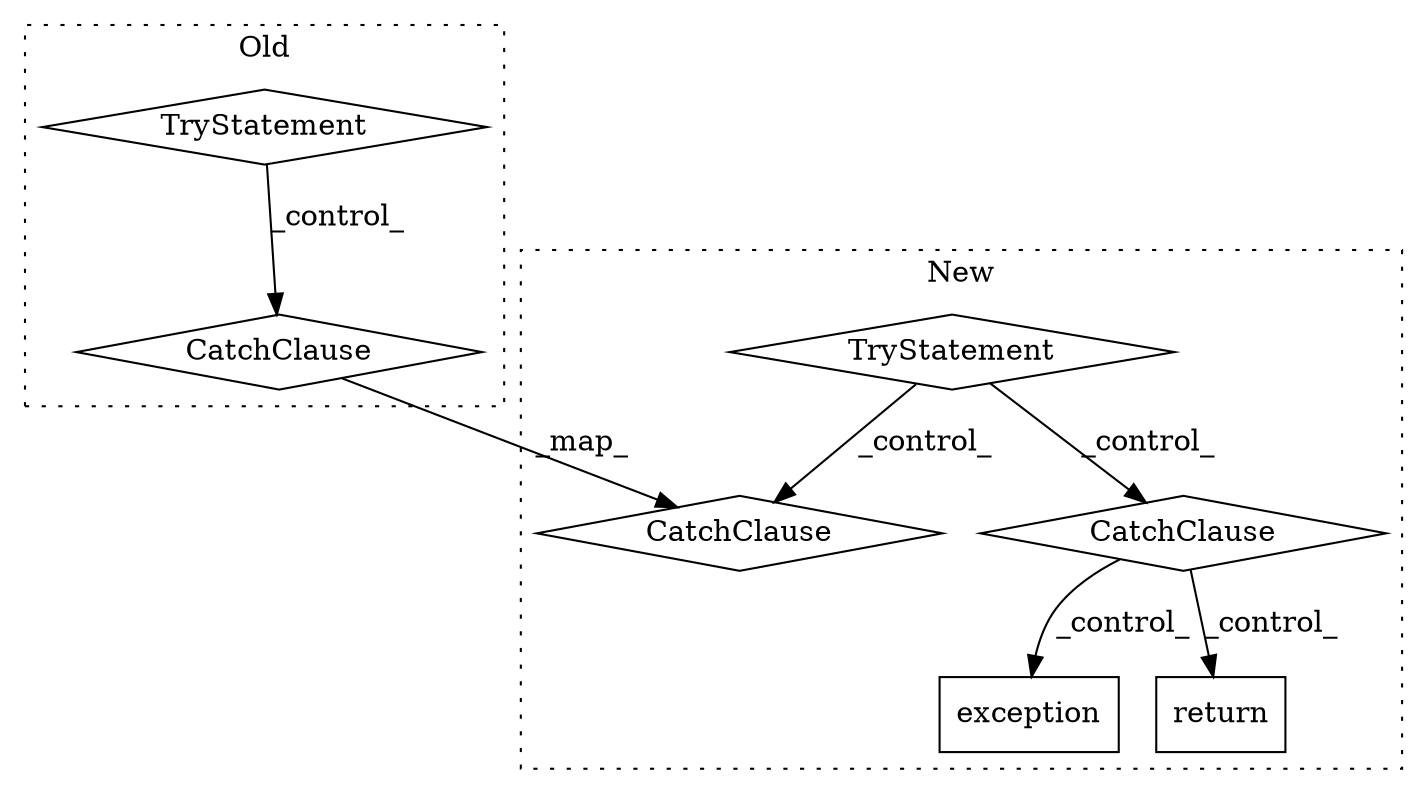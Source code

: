 digraph G {
subgraph cluster0 {
1 [label="TryStatement" a="54" s="2165" l="4" shape="diamond"];
6 [label="CatchClause" a="12" s="3192,3226" l="11,2" shape="diamond"];
label = "Old";
style="dotted";
}
subgraph cluster1 {
2 [label="exception" a="32" s="5695,5706" l="10,1" shape="box"];
3 [label="TryStatement" a="54" s="4883" l="4" shape="diamond"];
4 [label="return" a="41" s="5790" l="7" shape="box"];
5 [label="CatchClause" a="12" s="5656,5678" l="11,2" shape="diamond"];
7 [label="CatchClause" a="12" s="5469,5508" l="11,2" shape="diamond"];
label = "New";
style="dotted";
}
1 -> 6 [label="_control_"];
3 -> 7 [label="_control_"];
3 -> 5 [label="_control_"];
5 -> 2 [label="_control_"];
5 -> 4 [label="_control_"];
6 -> 7 [label="_map_"];
}